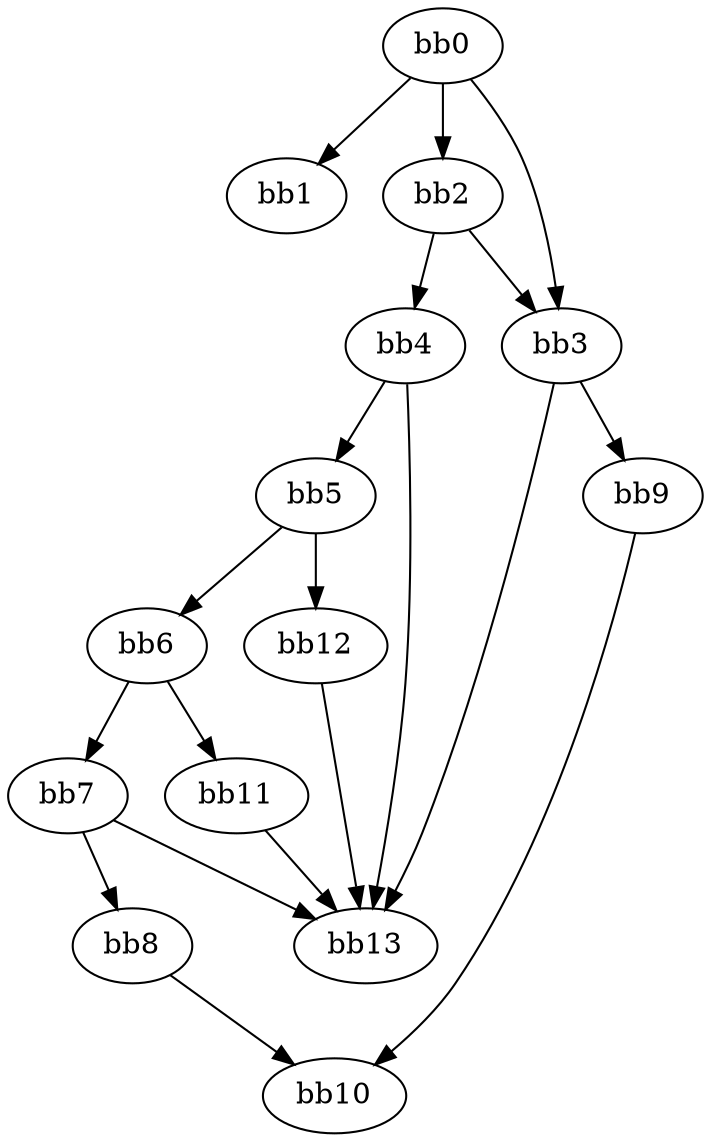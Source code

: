 digraph {
    0 [ label = "bb0\l" ]
    1 [ label = "bb1\l" ]
    2 [ label = "bb2\l" ]
    3 [ label = "bb3\l" ]
    4 [ label = "bb4\l" ]
    5 [ label = "bb5\l" ]
    6 [ label = "bb6\l" ]
    7 [ label = "bb7\l" ]
    8 [ label = "bb8\l" ]
    9 [ label = "bb9\l" ]
    10 [ label = "bb10\l" ]
    11 [ label = "bb11\l" ]
    12 [ label = "bb12\l" ]
    13 [ label = "bb13\l" ]
    0 -> 1 [ ]
    0 -> 2 [ ]
    0 -> 3 [ ]
    2 -> 3 [ ]
    2 -> 4 [ ]
    3 -> 9 [ ]
    3 -> 13 [ ]
    4 -> 5 [ ]
    4 -> 13 [ ]
    5 -> 6 [ ]
    5 -> 12 [ ]
    6 -> 7 [ ]
    6 -> 11 [ ]
    7 -> 8 [ ]
    7 -> 13 [ ]
    8 -> 10 [ ]
    9 -> 10 [ ]
    11 -> 13 [ ]
    12 -> 13 [ ]
}


